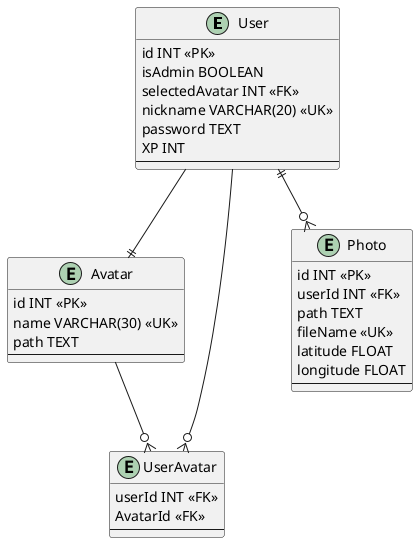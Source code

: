 @startuml DER

entity User {
    id INT <<PK>>
    isAdmin BOOLEAN
    selectedAvatar INT <<FK>>
    nickname VARCHAR(20) <<UK>>
    password TEXT
    XP INT
    --
}

entity Avatar {
    id INT <<PK>>
    name VARCHAR(30) <<UK>>
    path TEXT
    --
}

entity UserAvatar {
    userId INT <<FK>>
    AvatarId <<FK>>
    --
}

entity Photo {
    id INT <<PK>>
    userId INT <<FK>>
    path TEXT
    fileName <<UK>>
    latitude FLOAT
    longitude FLOAT
    --
}

User ||--o{ Photo
User --|| Avatar
User --o{ UserAvatar
Avatar --o{ UserAvatar

@enduml